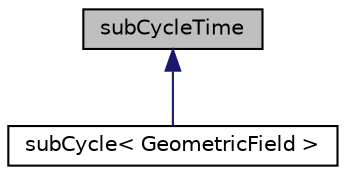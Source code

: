 digraph "subCycleTime"
{
  bgcolor="transparent";
  edge [fontname="Helvetica",fontsize="10",labelfontname="Helvetica",labelfontsize="10"];
  node [fontname="Helvetica",fontsize="10",shape=record];
  Node1 [label="subCycleTime",height=0.2,width=0.4,color="black", fillcolor="grey75", style="filled", fontcolor="black"];
  Node1 -> Node2 [dir="back",color="midnightblue",fontsize="10",style="solid",fontname="Helvetica"];
  Node2 [label="subCycle\< GeometricField \>",height=0.2,width=0.4,color="black",URL="$a02458.html",tooltip="Perform a subCycleTime on a field. "];
}
